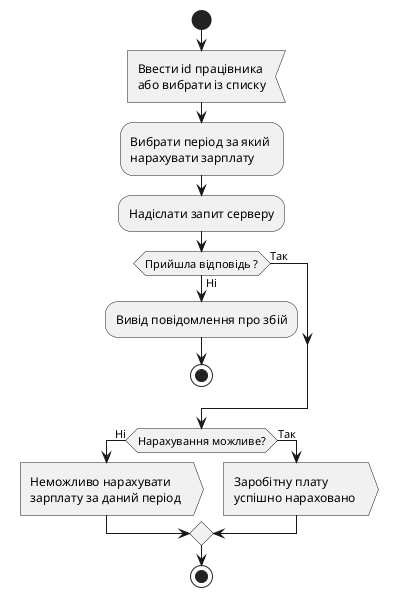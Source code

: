 @startuml pay_on_demand
start 
    :Ввести id працівника\nабо вибрати із списку< 
    :Вибрати період за який \nнарахувати зарплату;
    :Надіслати запит серверу;
    if(Прийшла відповідь ?) then (Ні)
    :Вивід повідомлення про збій;
    stop
    else (Так) 
    endif
if(Нарахування можливе?) then (Ні)
:Неможливо нарахувати \nзарплату за даний період >
else (Так)
:Заробітну плату \nуспішно нараховано >
endif
stop
@enduml
